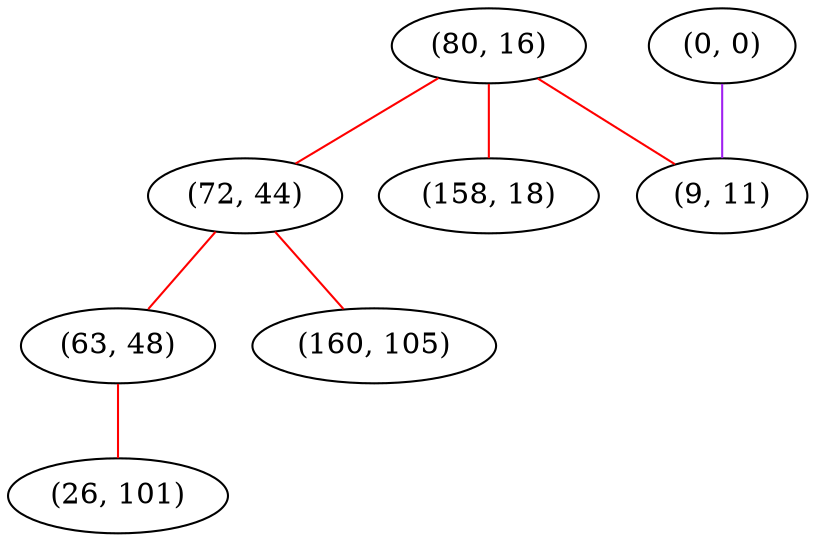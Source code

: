 graph "" {
"(80, 16)";
"(72, 44)";
"(63, 48)";
"(0, 0)";
"(26, 101)";
"(9, 11)";
"(160, 105)";
"(158, 18)";
"(80, 16)" -- "(9, 11)"  [color=red, key=0, weight=1];
"(80, 16)" -- "(158, 18)"  [color=red, key=0, weight=1];
"(80, 16)" -- "(72, 44)"  [color=red, key=0, weight=1];
"(72, 44)" -- "(160, 105)"  [color=red, key=0, weight=1];
"(72, 44)" -- "(63, 48)"  [color=red, key=0, weight=1];
"(63, 48)" -- "(26, 101)"  [color=red, key=0, weight=1];
"(0, 0)" -- "(9, 11)"  [color=purple, key=0, weight=4];
}
